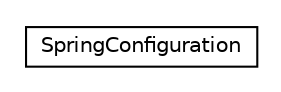 #!/usr/local/bin/dot
#
# Class diagram 
# Generated by UMLGraph version R5_6_6-8-g8d7759 (http://www.umlgraph.org/)
#

digraph G {
	edge [fontname="Helvetica",fontsize=10,labelfontname="Helvetica",labelfontsize=10];
	node [fontname="Helvetica",fontsize=10,shape=plaintext];
	nodesep=0.25;
	ranksep=0.5;
	// org.dayatang.datasource4saas.springconf.SpringConfiguration
	c9295 [label=<<table title="org.dayatang.datasource4saas.springconf.SpringConfiguration" border="0" cellborder="1" cellspacing="0" cellpadding="2" port="p" href="./SpringConfiguration.html">
		<tr><td><table border="0" cellspacing="0" cellpadding="1">
<tr><td align="center" balign="center"> SpringConfiguration </td></tr>
		</table></td></tr>
		</table>>, URL="./SpringConfiguration.html", fontname="Helvetica", fontcolor="black", fontsize=10.0];
}

